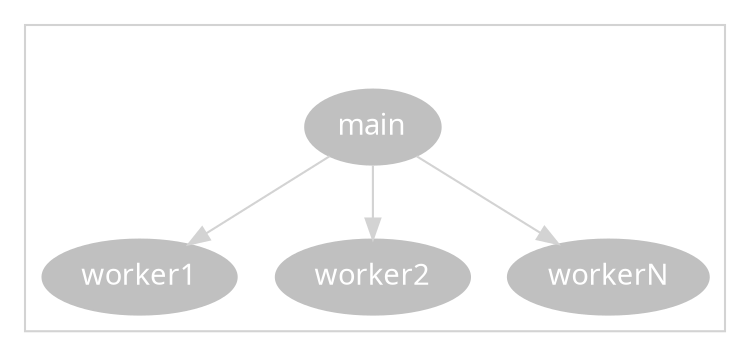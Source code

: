 digraph G {
  bgcolor="transparent"
  node [ style = filled, color=grey, fontcolor=white, fontname="sans-serif"]
  edge [ color = lightgrey, fontcolor=white, fontname="sans-serif"]
  subgraph clusterprocess {
    color = lightgrey
    fontcolor=white
    fontname="sans-serif"

    label = "java process"
    main -> worker1
    main -> worker2
    main -> workerN
  }
}
